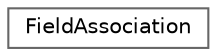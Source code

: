 digraph "Graphical Class Hierarchy"
{
 // LATEX_PDF_SIZE
  bgcolor="transparent";
  edge [fontname=Helvetica,fontsize=10,labelfontname=Helvetica,labelfontsize=10];
  node [fontname=Helvetica,fontsize=10,shape=box,height=0.2,width=0.4];
  rankdir="LR";
  Node0 [id="Node000000",label="FieldAssociation",height=0.2,width=0.4,color="grey40", fillcolor="white", style="filled",URL="$classFoam_1_1expressions_1_1FieldAssociation.html",tooltip="The field association for mesh (patch/volume) values."];
}
